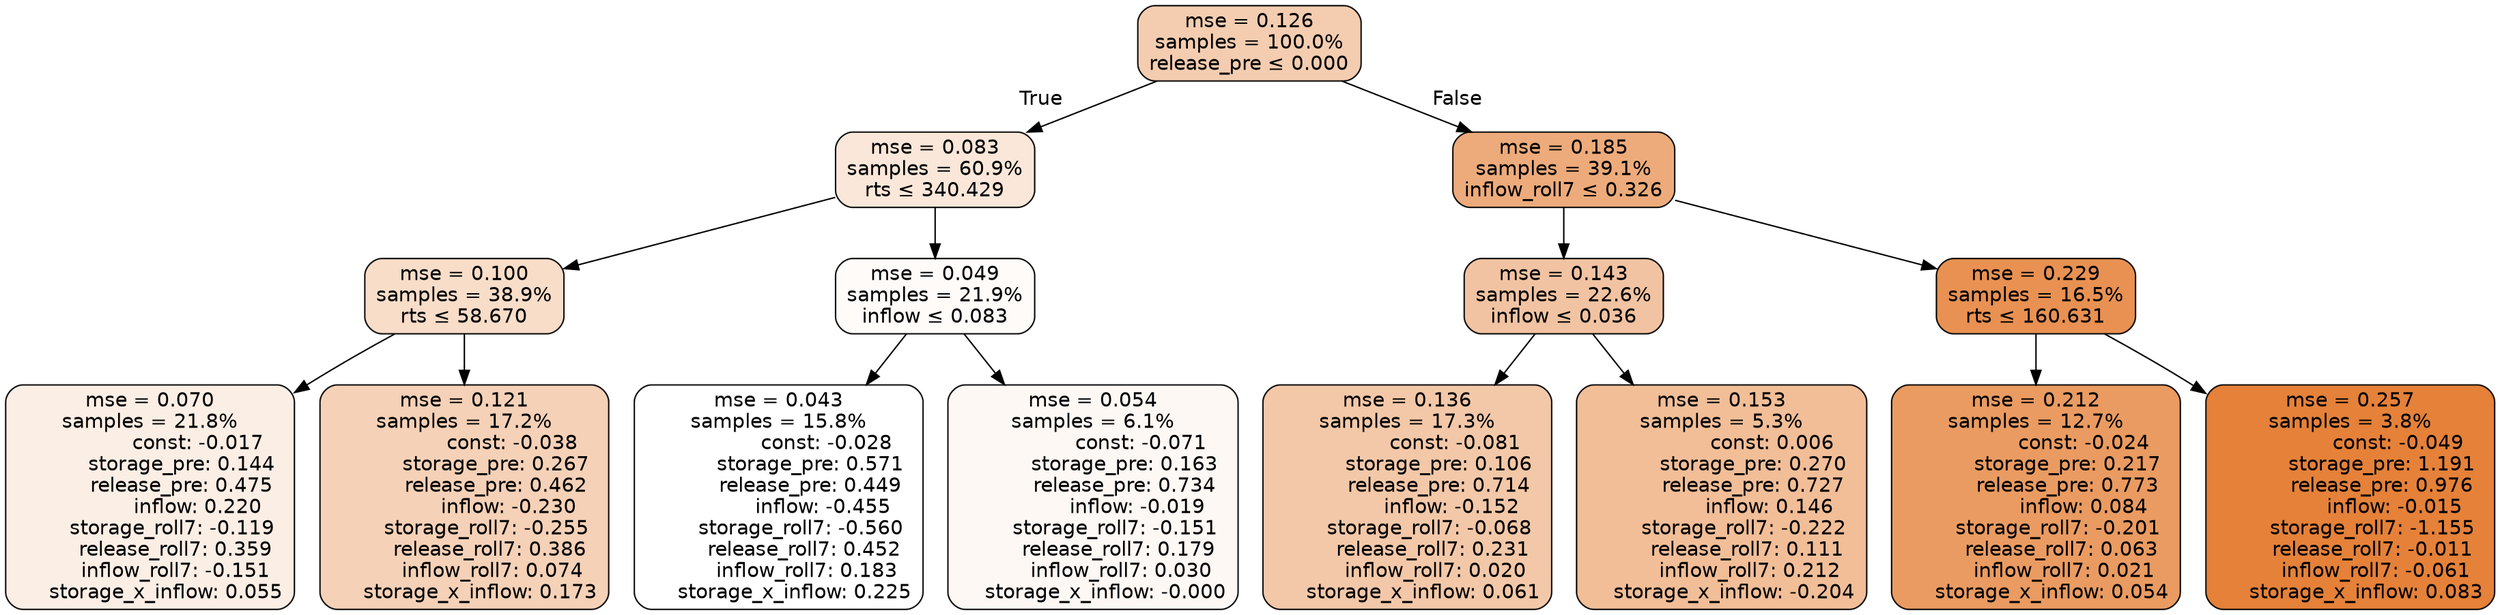 digraph tree {
bgcolor="transparent"
node [shape=rectangle, style="filled, rounded", color="black", fontname=helvetica] ;
edge [fontname=helvetica] ;
	"0" [label="mse = 0.126
samples = 100.0%
release_pre &le; 0.000", fillcolor="#f4cdb1"]
	"1" [label="mse = 0.083
samples = 60.9%
rts &le; 340.429", fillcolor="#fae7d9"]
	"2" [label="mse = 0.100
samples = 38.9%
rts &le; 58.670", fillcolor="#f8ddc9"]
	"3" [label="mse = 0.070
samples = 21.8%
               const: -0.017
          storage_pre: 0.144
          release_pre: 0.475
               inflow: 0.220
       storage_roll7: -0.119
        release_roll7: 0.359
        inflow_roll7: -0.151
     storage_x_inflow: 0.055", fillcolor="#fbeee5"]
	"4" [label="mse = 0.121
samples = 17.2%
               const: -0.038
          storage_pre: 0.267
          release_pre: 0.462
              inflow: -0.230
       storage_roll7: -0.255
        release_roll7: 0.386
         inflow_roll7: 0.074
     storage_x_inflow: 0.173", fillcolor="#f5d1b7"]
	"5" [label="mse = 0.049
samples = 21.9%
inflow &le; 0.083", fillcolor="#fefbf9"]
	"6" [label="mse = 0.043
samples = 15.8%
               const: -0.028
          storage_pre: 0.571
          release_pre: 0.449
              inflow: -0.455
       storage_roll7: -0.560
        release_roll7: 0.452
         inflow_roll7: 0.183
     storage_x_inflow: 0.225", fillcolor="#ffffff"]
	"7" [label="mse = 0.054
samples = 6.1%
               const: -0.071
          storage_pre: 0.163
          release_pre: 0.734
              inflow: -0.019
       storage_roll7: -0.151
        release_roll7: 0.179
         inflow_roll7: 0.030
    storage_x_inflow: -0.000", fillcolor="#fdf8f4"]
	"8" [label="mse = 0.185
samples = 39.1%
inflow_roll7 &le; 0.326", fillcolor="#edab7b"]
	"9" [label="mse = 0.143
samples = 22.6%
inflow &le; 0.036", fillcolor="#f2c3a2"]
	"10" [label="mse = 0.136
samples = 17.3%
               const: -0.081
          storage_pre: 0.106
          release_pre: 0.714
              inflow: -0.152
       storage_roll7: -0.068
        release_roll7: 0.231
         inflow_roll7: 0.020
     storage_x_inflow: 0.061", fillcolor="#f3c8a8"]
	"11" [label="mse = 0.153
samples = 5.3%
                const: 0.006
          storage_pre: 0.270
          release_pre: 0.727
               inflow: 0.146
       storage_roll7: -0.222
        release_roll7: 0.111
         inflow_roll7: 0.212
    storage_x_inflow: -0.204", fillcolor="#f1be98"]
	"12" [label="mse = 0.229
samples = 16.5%
rts &le; 160.631", fillcolor="#e89152"]
	"13" [label="mse = 0.212
samples = 12.7%
               const: -0.024
          storage_pre: 0.217
          release_pre: 0.773
               inflow: 0.084
       storage_roll7: -0.201
        release_roll7: 0.063
         inflow_roll7: 0.021
     storage_x_inflow: 0.054", fillcolor="#ea9b61"]
	"14" [label="mse = 0.257
samples = 3.8%
               const: -0.049
          storage_pre: 1.191
          release_pre: 0.976
              inflow: -0.015
       storage_roll7: -1.155
       release_roll7: -0.011
        inflow_roll7: -0.061
     storage_x_inflow: 0.083", fillcolor="#e58139"]

	"0" -> "1" [labeldistance=2.5, labelangle=45, headlabel="True"]
	"1" -> "2"
	"2" -> "3"
	"2" -> "4"
	"1" -> "5"
	"5" -> "6"
	"5" -> "7"
	"0" -> "8" [labeldistance=2.5, labelangle=-45, headlabel="False"]
	"8" -> "9"
	"9" -> "10"
	"9" -> "11"
	"8" -> "12"
	"12" -> "13"
	"12" -> "14"
}